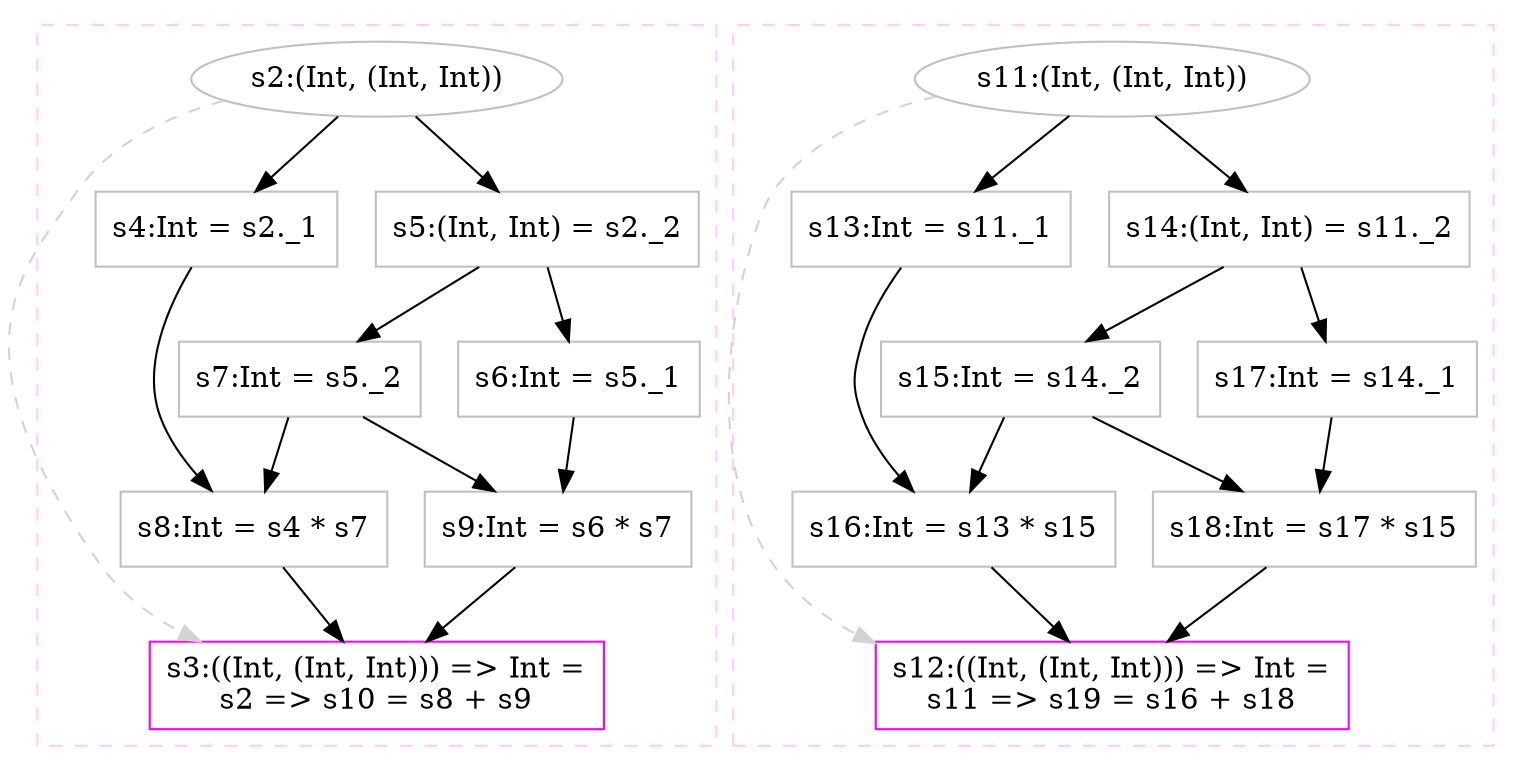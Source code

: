 digraph "graph_s3_s12_7928501852772157885.dot" {
	graph [concentrate=true];
	node [label="\N"];
	graph [bb="0,0,598.47,362"];
	subgraph cluster_s3 {
		graph [style=dashed,
			color="#FFCCFF",
			bb="12.472,8,283.47,354"];
		{
			graph [rank=source,
				bb=""];
			s2 [label="s2:(Int, (Int, Int))", color=gray, pos="147.47,328", width="2.139", height="0.5"];
		}
		{
			graph [rank=sink,
				bb=""];
			s3 [label="s3:((Int, (Int, Int))) => Int =\ls2 => s10 = s8 + s9", color=magenta, shape=box, tooltip="s3:((Int, (Int, Int))) => Int", pos="147.47,37", width="2.366", height="0.57778"];
		}
		s4 [label="s4:Int = s2._1", color=gray, shape=box, tooltip="s4:Int", pos="86.472,256", width="1.2829", height="0.5"];
		s5 [label="s5:(Int, Int) = s2._2", color=gray, shape=box, tooltip="s5:(Int, Int)", pos="213.47,256", width="1.7265", height="0.5"];
		s7 [label="s7:Int = s5._2", color=gray, shape=box, tooltip="s7:Int", pos="118.47,184", width="1.2829", height="0.5"];
		s8 [label="s8:Int = s4 * s7", color=gray, shape=box, tooltip="s8:Int", pos="100.47,112", width="1.4006", height="0.5"];
		s6 [label="s6:Int = s5._1", color=gray, shape=box, tooltip="s6:Int", pos="229.47,184", width="1.2829", height="0.5"];
		s9 [label="s9:Int = s6 * s7", color=gray, shape=box, tooltip="s9:Int", pos="220.47,112", width="1.4006", height="0.5"];
		s2 -> s4 [style=solid, pos="e,101.53,274.28 132.71,310.05 125.32,301.58 116.25,291.17 108.1,281.82"];
		s5 -> s6 [style=solid, pos="e,225.56,202.1 217.43,237.7 219.19,229.98 221.31,220.71 223.27,212.11"];
		s5 -> s7 [style=solid, pos="e,141.68,202.1 189.99,237.7 177.91,228.8 163.02,217.82 149.96,208.2"];
		s2 -> s3 [style=dashed, color=lightgray, weight=0, pos="e,84.642,57.716 91.681,315.46 68.969,307.73 44.937,294.96 31.472,274 10.413,241.23 -30.93,204.05 40.472,94 49.037,80.798 61.778,\
70.523 75.51,62.595"];
		s8 -> s3 [style=solid, pos="e,134.75,57.755 111.61,93.7 116.88,85.521 123.3,75.543 129.25,66.304"];
		s9 -> s3 [style=solid, pos="e,167.23,57.755 203.17,93.7 194.57,85.099 183.98,74.509 174.35,64.881"];
		s2 -> s5 [style=solid, pos="e,197.18,274.28 163.45,310.05 171.44,301.58 181.26,291.17 190.07,281.82"];
		s4 -> s8 [style=solid, pos="e,84.435,130.15 76.308,237.79 66.985,219.75 55.715,190.66 63.472,166 66.57,156.15 72.223,146.53 78.192,138.25"];
		s7 -> s8 [style=solid, pos="e,104.87,130.1 114.02,165.7 112.02,157.9 109.6,148.51 107.37,139.83"];
		s6 -> s9 [style=solid, pos="e,222.67,130.1 227.25,165.7 226.26,157.98 225.06,148.71 223.96,140.11"];
		s7 -> s9 [style=solid, pos="e,195.42,130.19 143.42,165.88 156.51,156.89 172.73,145.76 186.91,136.03"];
	}
	subgraph cluster_s12 {
		graph [style=dashed,
			color="#FFCCFF",
			bb="291.47,8,590.47,354"];
		{
			graph [rank=source,
				bb=""];
			s11 [label="s11:(Int, (Int, Int))", color=gray, pos="440.47,328", width="2.2567", height="0.5"];
		}
		{
			graph [rank=sink,
				bb=""];
			s12 [label="s12:((Int, (Int, Int))) => Int =\ls11 => s19 = s16 + s18", color=magenta, shape=box, tooltip="s12:((Int, (Int, Int))) => Int", pos="440.47,37", width="2.4563", height="0.57778"];
		}
		s13 [label="s13:Int = s11._1", color=gray, shape=box, tooltip="s13:Int", pos="372.47,256", width="1.4738", height="0.5"];
		s14 [label="s14:(Int, Int) = s11._2", color=gray, shape=box, tooltip="s14:(Int, Int)", pos="512.47,256", width="1.9173", height="0.5"];
		s15 [label="s15:Int = s14._2", color=gray, shape=box, tooltip="s15:Int", pos="404.47,184", width="1.4773", height="0.5"];
		s16 [label="s16:Int = s13 * s15", color=gray, shape=box, tooltip="s16:Int", pos="380.47,112", width="1.6992", height="0.5"];
		s17 [label="s17:Int = s14._1", color=gray, shape=box, tooltip="s17:Int", pos="529.47,184", width="1.4773", height="0.5"];
		s18 [label="s18:Int = s17 * s15", color=gray, shape=box, tooltip="s18:Int", pos="521.47,112", width="1.6992", height="0.5"];
		s11 -> s14 [style=solid, pos="e,494.95,274.03 457.9,310.05 466.86,301.35 477.92,290.59 487.74,281.04"];
		s14 -> s17 [style=solid, pos="e,525.32,202.1 516.67,237.7 518.57,229.9 520.85,220.51 522.96,211.83"];
		s11 -> s13 [style=solid, pos="e,389.25,274.28 424.01,310.05 415.7,301.5 405.46,290.96 396.31,281.54"];
		s11 -> s12 [style=dashed, color=lightgray, weight=0, pos="e,355.95,57.725 376.79,316.76 351.77,309.28 325.5,296.35 310.47,274 288.16,240.8 288.48,127.41 310.47,94 319.42,80.4 332.45,70.089\
 346.84,62.275"];
		s16 -> s12 [style=solid, pos="e,424.23,57.755 394.69,93.7 401.55,85.352 409.95,75.13 417.68,65.733"];
		s18 -> s12 [style=solid, pos="e,462.39,57.755 502.28,93.7 492.64,85.015 480.75,74.301 469.98,64.598"];
		s14 -> s15 [style=solid, pos="e,430.99,202.19 486.05,237.88 472.06,228.81 454.7,217.55 439.59,207.76"];
		s13 -> s16 [style=solid, pos="e,364.01,130.08 359.75,237.85 353.19,227.92 345.86,214.88 342.47,202 338.4,186.53 337.58,181.23 342.47,166 345.66,156.08 351.47,\
146.44 357.6,138.17"];
		s15 -> s16 [style=solid, pos="e,386.34,130.1 398.54,165.7 395.87,157.9 392.65,148.51 389.67,139.83"];
		s17 -> s18 [style=solid, pos="e,523.43,130.1 527.49,165.7 526.61,157.98 525.55,148.71 524.57,140.11"];
		s15 -> s18 [style=solid, pos="e,492.74,130.19 433.09,165.88 448.39,156.72 467.41,145.34 483.89,135.48"];
	}
}

